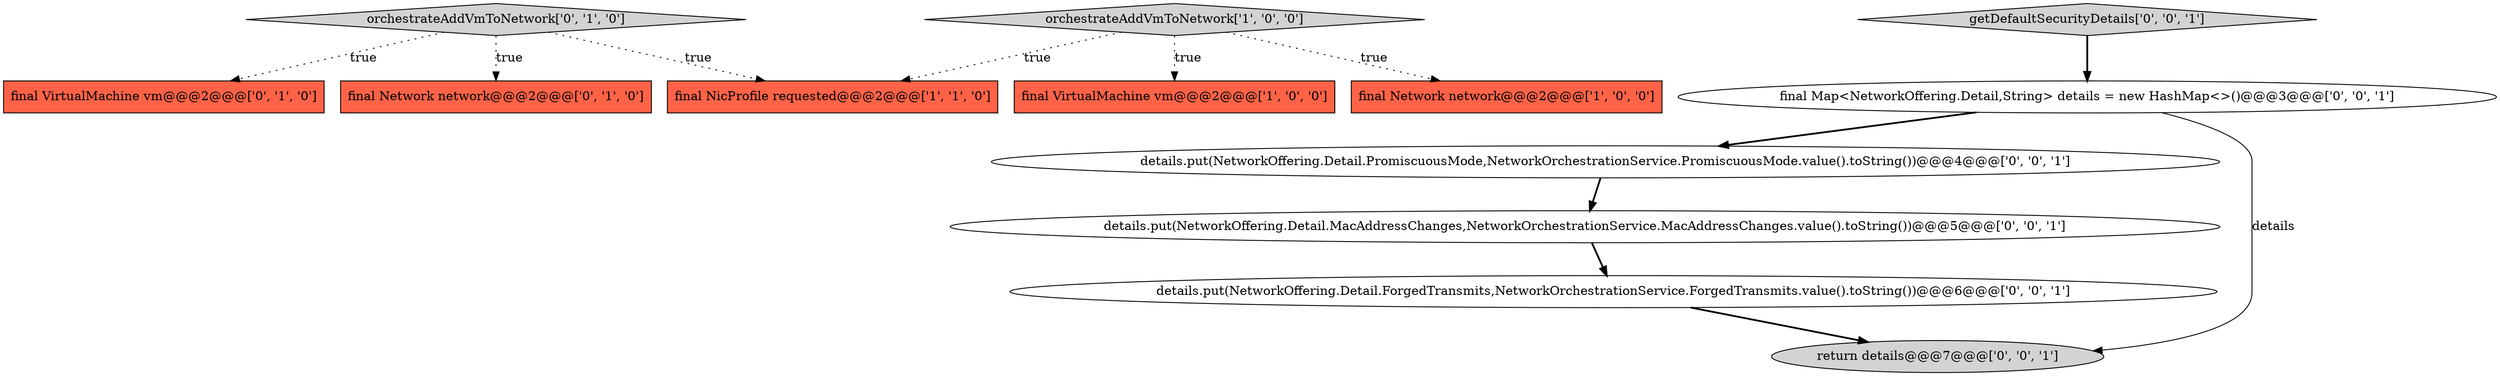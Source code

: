 digraph {
4 [style = filled, label = "final VirtualMachine vm@@@2@@@['0', '1', '0']", fillcolor = tomato, shape = box image = "AAA0AAABBB2BBB"];
2 [style = filled, label = "final NicProfile requested@@@2@@@['1', '1', '0']", fillcolor = tomato, shape = box image = "AAA0AAABBB1BBB"];
10 [style = filled, label = "details.put(NetworkOffering.Detail.MacAddressChanges,NetworkOrchestrationService.MacAddressChanges.value().toString())@@@5@@@['0', '0', '1']", fillcolor = white, shape = ellipse image = "AAA0AAABBB3BBB"];
12 [style = filled, label = "details.put(NetworkOffering.Detail.PromiscuousMode,NetworkOrchestrationService.PromiscuousMode.value().toString())@@@4@@@['0', '0', '1']", fillcolor = white, shape = ellipse image = "AAA0AAABBB3BBB"];
9 [style = filled, label = "final Map<NetworkOffering.Detail,String> details = new HashMap<>()@@@3@@@['0', '0', '1']", fillcolor = white, shape = ellipse image = "AAA0AAABBB3BBB"];
8 [style = filled, label = "return details@@@7@@@['0', '0', '1']", fillcolor = lightgray, shape = ellipse image = "AAA0AAABBB3BBB"];
3 [style = filled, label = "orchestrateAddVmToNetwork['1', '0', '0']", fillcolor = lightgray, shape = diamond image = "AAA0AAABBB1BBB"];
1 [style = filled, label = "final VirtualMachine vm@@@2@@@['1', '0', '0']", fillcolor = tomato, shape = box image = "AAA0AAABBB1BBB"];
0 [style = filled, label = "final Network network@@@2@@@['1', '0', '0']", fillcolor = tomato, shape = box image = "AAA0AAABBB1BBB"];
6 [style = filled, label = "orchestrateAddVmToNetwork['0', '1', '0']", fillcolor = lightgray, shape = diamond image = "AAA0AAABBB2BBB"];
7 [style = filled, label = "details.put(NetworkOffering.Detail.ForgedTransmits,NetworkOrchestrationService.ForgedTransmits.value().toString())@@@6@@@['0', '0', '1']", fillcolor = white, shape = ellipse image = "AAA0AAABBB3BBB"];
11 [style = filled, label = "getDefaultSecurityDetails['0', '0', '1']", fillcolor = lightgray, shape = diamond image = "AAA0AAABBB3BBB"];
5 [style = filled, label = "final Network network@@@2@@@['0', '1', '0']", fillcolor = tomato, shape = box image = "AAA0AAABBB2BBB"];
6->5 [style = dotted, label="true"];
6->4 [style = dotted, label="true"];
12->10 [style = bold, label=""];
10->7 [style = bold, label=""];
6->2 [style = dotted, label="true"];
11->9 [style = bold, label=""];
7->8 [style = bold, label=""];
3->2 [style = dotted, label="true"];
3->1 [style = dotted, label="true"];
9->8 [style = solid, label="details"];
9->12 [style = bold, label=""];
3->0 [style = dotted, label="true"];
}
